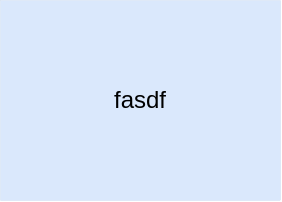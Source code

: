 <mxfile version="16.2.7" type="github">
  <diagram id="MSMxc_KiPaX55jW2pGAG" name="Page-1">
    <mxGraphModel dx="1002" dy="718" grid="1" gridSize="10" guides="1" tooltips="1" connect="1" arrows="1" fold="1" page="1" pageScale="1" pageWidth="827" pageHeight="1169" math="0" shadow="0">
      <root>
        <mxCell id="0" />
        <mxCell id="1" parent="0" />
        <mxCell id="UZmfLQT8j16dgxZkh9sH-1" value="fasdf" style="rounded=0;whiteSpace=wrap;html=1;fillColor=#dae8fc;strokeColor=#6c8ebf;strokeWidth=0;" parent="1" vertex="1">
          <mxGeometry x="320" y="260" width="140" height="100" as="geometry" />
        </mxCell>
      </root>
    </mxGraphModel>
  </diagram>
</mxfile>
